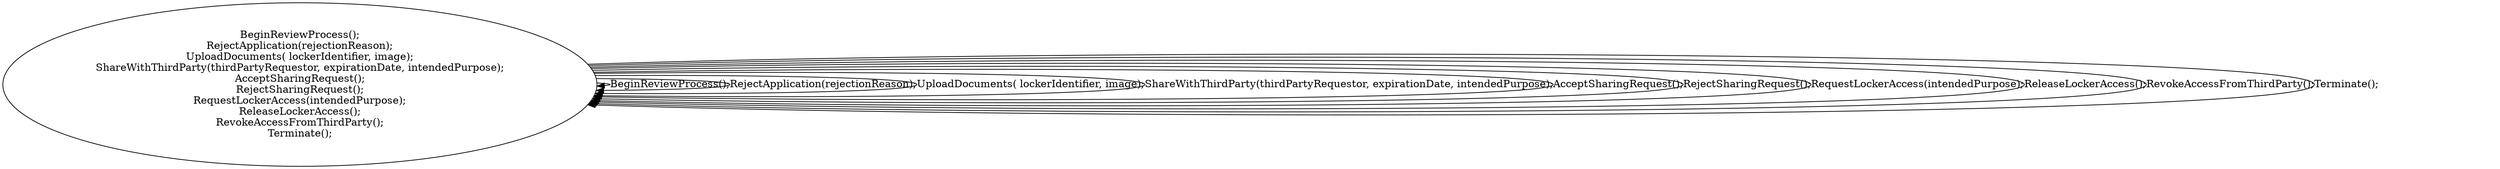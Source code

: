// Prueba
digraph {
	"1-2-3-4-5-6-7-8-9-10-" [label="BeginReviewProcess();
RejectApplication(rejectionReason);
UploadDocuments( lockerIdentifier, image);
ShareWithThirdParty(thirdPartyRequestor, expirationDate, intendedPurpose);
AcceptSharingRequest();
RejectSharingRequest();
RequestLockerAccess(intendedPurpose);
ReleaseLockerAccess();
RevokeAccessFromThirdParty();
Terminate();
"]
	"1-2-3-4-5-6-7-8-9-10-" [label="BeginReviewProcess();
RejectApplication(rejectionReason);
UploadDocuments( lockerIdentifier, image);
ShareWithThirdParty(thirdPartyRequestor, expirationDate, intendedPurpose);
AcceptSharingRequest();
RejectSharingRequest();
RequestLockerAccess(intendedPurpose);
ReleaseLockerAccess();
RevokeAccessFromThirdParty();
Terminate();
"]
	"1-2-3-4-5-6-7-8-9-10-" -> "1-2-3-4-5-6-7-8-9-10-" [label="BeginReviewProcess();"]
	"1-2-3-4-5-6-7-8-9-10-" [label="BeginReviewProcess();
RejectApplication(rejectionReason);
UploadDocuments( lockerIdentifier, image);
ShareWithThirdParty(thirdPartyRequestor, expirationDate, intendedPurpose);
AcceptSharingRequest();
RejectSharingRequest();
RequestLockerAccess(intendedPurpose);
ReleaseLockerAccess();
RevokeAccessFromThirdParty();
Terminate();
"]
	"1-2-3-4-5-6-7-8-9-10-" [label="BeginReviewProcess();
RejectApplication(rejectionReason);
UploadDocuments( lockerIdentifier, image);
ShareWithThirdParty(thirdPartyRequestor, expirationDate, intendedPurpose);
AcceptSharingRequest();
RejectSharingRequest();
RequestLockerAccess(intendedPurpose);
ReleaseLockerAccess();
RevokeAccessFromThirdParty();
Terminate();
"]
	"1-2-3-4-5-6-7-8-9-10-" -> "1-2-3-4-5-6-7-8-9-10-" [label="RejectApplication(rejectionReason);"]
	"1-2-3-4-5-6-7-8-9-10-" [label="BeginReviewProcess();
RejectApplication(rejectionReason);
UploadDocuments( lockerIdentifier, image);
ShareWithThirdParty(thirdPartyRequestor, expirationDate, intendedPurpose);
AcceptSharingRequest();
RejectSharingRequest();
RequestLockerAccess(intendedPurpose);
ReleaseLockerAccess();
RevokeAccessFromThirdParty();
Terminate();
"]
	"1-2-3-4-5-6-7-8-9-10-" [label="BeginReviewProcess();
RejectApplication(rejectionReason);
UploadDocuments( lockerIdentifier, image);
ShareWithThirdParty(thirdPartyRequestor, expirationDate, intendedPurpose);
AcceptSharingRequest();
RejectSharingRequest();
RequestLockerAccess(intendedPurpose);
ReleaseLockerAccess();
RevokeAccessFromThirdParty();
Terminate();
"]
	"1-2-3-4-5-6-7-8-9-10-" -> "1-2-3-4-5-6-7-8-9-10-" [label="UploadDocuments( lockerIdentifier, image);"]
	"1-2-3-4-5-6-7-8-9-10-" [label="BeginReviewProcess();
RejectApplication(rejectionReason);
UploadDocuments( lockerIdentifier, image);
ShareWithThirdParty(thirdPartyRequestor, expirationDate, intendedPurpose);
AcceptSharingRequest();
RejectSharingRequest();
RequestLockerAccess(intendedPurpose);
ReleaseLockerAccess();
RevokeAccessFromThirdParty();
Terminate();
"]
	"1-2-3-4-5-6-7-8-9-10-" [label="BeginReviewProcess();
RejectApplication(rejectionReason);
UploadDocuments( lockerIdentifier, image);
ShareWithThirdParty(thirdPartyRequestor, expirationDate, intendedPurpose);
AcceptSharingRequest();
RejectSharingRequest();
RequestLockerAccess(intendedPurpose);
ReleaseLockerAccess();
RevokeAccessFromThirdParty();
Terminate();
"]
	"1-2-3-4-5-6-7-8-9-10-" -> "1-2-3-4-5-6-7-8-9-10-" [label="ShareWithThirdParty(thirdPartyRequestor, expirationDate, intendedPurpose);"]
	"1-2-3-4-5-6-7-8-9-10-" [label="BeginReviewProcess();
RejectApplication(rejectionReason);
UploadDocuments( lockerIdentifier, image);
ShareWithThirdParty(thirdPartyRequestor, expirationDate, intendedPurpose);
AcceptSharingRequest();
RejectSharingRequest();
RequestLockerAccess(intendedPurpose);
ReleaseLockerAccess();
RevokeAccessFromThirdParty();
Terminate();
"]
	"1-2-3-4-5-6-7-8-9-10-" [label="BeginReviewProcess();
RejectApplication(rejectionReason);
UploadDocuments( lockerIdentifier, image);
ShareWithThirdParty(thirdPartyRequestor, expirationDate, intendedPurpose);
AcceptSharingRequest();
RejectSharingRequest();
RequestLockerAccess(intendedPurpose);
ReleaseLockerAccess();
RevokeAccessFromThirdParty();
Terminate();
"]
	"1-2-3-4-5-6-7-8-9-10-" -> "1-2-3-4-5-6-7-8-9-10-" [label="AcceptSharingRequest();"]
	"1-2-3-4-5-6-7-8-9-10-" [label="BeginReviewProcess();
RejectApplication(rejectionReason);
UploadDocuments( lockerIdentifier, image);
ShareWithThirdParty(thirdPartyRequestor, expirationDate, intendedPurpose);
AcceptSharingRequest();
RejectSharingRequest();
RequestLockerAccess(intendedPurpose);
ReleaseLockerAccess();
RevokeAccessFromThirdParty();
Terminate();
"]
	"1-2-3-4-5-6-7-8-9-10-" [label="BeginReviewProcess();
RejectApplication(rejectionReason);
UploadDocuments( lockerIdentifier, image);
ShareWithThirdParty(thirdPartyRequestor, expirationDate, intendedPurpose);
AcceptSharingRequest();
RejectSharingRequest();
RequestLockerAccess(intendedPurpose);
ReleaseLockerAccess();
RevokeAccessFromThirdParty();
Terminate();
"]
	"1-2-3-4-5-6-7-8-9-10-" -> "1-2-3-4-5-6-7-8-9-10-" [label="RejectSharingRequest();"]
	"1-2-3-4-5-6-7-8-9-10-" [label="BeginReviewProcess();
RejectApplication(rejectionReason);
UploadDocuments( lockerIdentifier, image);
ShareWithThirdParty(thirdPartyRequestor, expirationDate, intendedPurpose);
AcceptSharingRequest();
RejectSharingRequest();
RequestLockerAccess(intendedPurpose);
ReleaseLockerAccess();
RevokeAccessFromThirdParty();
Terminate();
"]
	"1-2-3-4-5-6-7-8-9-10-" [label="BeginReviewProcess();
RejectApplication(rejectionReason);
UploadDocuments( lockerIdentifier, image);
ShareWithThirdParty(thirdPartyRequestor, expirationDate, intendedPurpose);
AcceptSharingRequest();
RejectSharingRequest();
RequestLockerAccess(intendedPurpose);
ReleaseLockerAccess();
RevokeAccessFromThirdParty();
Terminate();
"]
	"1-2-3-4-5-6-7-8-9-10-" -> "1-2-3-4-5-6-7-8-9-10-" [label="RequestLockerAccess(intendedPurpose);"]
	"1-2-3-4-5-6-7-8-9-10-" [label="BeginReviewProcess();
RejectApplication(rejectionReason);
UploadDocuments( lockerIdentifier, image);
ShareWithThirdParty(thirdPartyRequestor, expirationDate, intendedPurpose);
AcceptSharingRequest();
RejectSharingRequest();
RequestLockerAccess(intendedPurpose);
ReleaseLockerAccess();
RevokeAccessFromThirdParty();
Terminate();
"]
	"1-2-3-4-5-6-7-8-9-10-" [label="BeginReviewProcess();
RejectApplication(rejectionReason);
UploadDocuments( lockerIdentifier, image);
ShareWithThirdParty(thirdPartyRequestor, expirationDate, intendedPurpose);
AcceptSharingRequest();
RejectSharingRequest();
RequestLockerAccess(intendedPurpose);
ReleaseLockerAccess();
RevokeAccessFromThirdParty();
Terminate();
"]
	"1-2-3-4-5-6-7-8-9-10-" -> "1-2-3-4-5-6-7-8-9-10-" [label="ReleaseLockerAccess();"]
	"1-2-3-4-5-6-7-8-9-10-" [label="BeginReviewProcess();
RejectApplication(rejectionReason);
UploadDocuments( lockerIdentifier, image);
ShareWithThirdParty(thirdPartyRequestor, expirationDate, intendedPurpose);
AcceptSharingRequest();
RejectSharingRequest();
RequestLockerAccess(intendedPurpose);
ReleaseLockerAccess();
RevokeAccessFromThirdParty();
Terminate();
"]
	"1-2-3-4-5-6-7-8-9-10-" [label="BeginReviewProcess();
RejectApplication(rejectionReason);
UploadDocuments( lockerIdentifier, image);
ShareWithThirdParty(thirdPartyRequestor, expirationDate, intendedPurpose);
AcceptSharingRequest();
RejectSharingRequest();
RequestLockerAccess(intendedPurpose);
ReleaseLockerAccess();
RevokeAccessFromThirdParty();
Terminate();
"]
	"1-2-3-4-5-6-7-8-9-10-" -> "1-2-3-4-5-6-7-8-9-10-" [label="RevokeAccessFromThirdParty();"]
	"1-2-3-4-5-6-7-8-9-10-" [label="BeginReviewProcess();
RejectApplication(rejectionReason);
UploadDocuments( lockerIdentifier, image);
ShareWithThirdParty(thirdPartyRequestor, expirationDate, intendedPurpose);
AcceptSharingRequest();
RejectSharingRequest();
RequestLockerAccess(intendedPurpose);
ReleaseLockerAccess();
RevokeAccessFromThirdParty();
Terminate();
"]
	"1-2-3-4-5-6-7-8-9-10-" [label="BeginReviewProcess();
RejectApplication(rejectionReason);
UploadDocuments( lockerIdentifier, image);
ShareWithThirdParty(thirdPartyRequestor, expirationDate, intendedPurpose);
AcceptSharingRequest();
RejectSharingRequest();
RequestLockerAccess(intendedPurpose);
ReleaseLockerAccess();
RevokeAccessFromThirdParty();
Terminate();
"]
	"1-2-3-4-5-6-7-8-9-10-" -> "1-2-3-4-5-6-7-8-9-10-" [label="Terminate();"]
}

